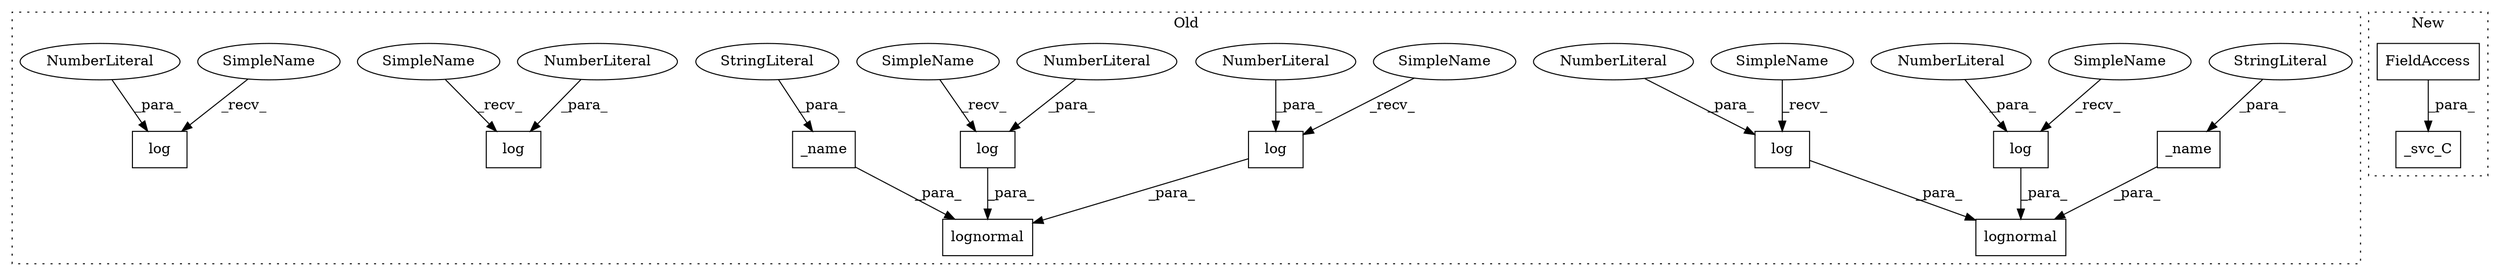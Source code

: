 digraph G {
subgraph cluster0 {
1 [label="lognormal" a="32" s="2483,2536" l="10,1" shape="box"];
3 [label="_name" a="32" s="2493,2504" l="6,1" shape="box"];
4 [label="log" a="32" s="2512,2521" l="4,1" shape="box"];
5 [label="NumberLiteral" a="34" s="2516" l="5" shape="ellipse"];
6 [label="log" a="32" s="2529,2535" l="4,1" shape="box"];
7 [label="NumberLiteral" a="34" s="2533" l="2" shape="ellipse"];
8 [label="log" a="32" s="2359,2366" l="4,1" shape="box"];
9 [label="NumberLiteral" a="34" s="2363" l="3" shape="ellipse"];
10 [label="lognormal" a="32" s="2317,2367" l="10,1" shape="box"];
11 [label="_name" a="32" s="2327,2336" l="6,1" shape="box"];
12 [label="log" a="32" s="2344,2351" l="4,1" shape="box"];
13 [label="NumberLiteral" a="34" s="2348" l="3" shape="ellipse"];
14 [label="StringLiteral" a="45" s="2499" l="5" shape="ellipse"];
15 [label="StringLiteral" a="45" s="2333" l="3" shape="ellipse"];
16 [label="log" a="32" s="2638,2645" l="4,1" shape="box"];
17 [label="NumberLiteral" a="34" s="2642" l="3" shape="ellipse"];
18 [label="log" a="32" s="2653,2662" l="4,1" shape="box"];
19 [label="NumberLiteral" a="34" s="2657" l="5" shape="ellipse"];
21 [label="SimpleName" a="42" s="2523" l="5" shape="ellipse"];
22 [label="SimpleName" a="42" s="2338" l="5" shape="ellipse"];
23 [label="SimpleName" a="42" s="2632" l="5" shape="ellipse"];
24 [label="SimpleName" a="42" s="2506" l="5" shape="ellipse"];
25 [label="SimpleName" a="42" s="2647" l="5" shape="ellipse"];
26 [label="SimpleName" a="42" s="2353" l="5" shape="ellipse"];
label = "Old";
style="dotted";
}
subgraph cluster1 {
2 [label="_svc_C" a="32" s="2964,2975" l="7,1" shape="box"];
20 [label="FieldAccess" a="22" s="2971" l="4" shape="box"];
label = "New";
style="dotted";
}
3 -> 1 [label="_para_"];
4 -> 1 [label="_para_"];
5 -> 4 [label="_para_"];
6 -> 1 [label="_para_"];
7 -> 6 [label="_para_"];
8 -> 10 [label="_para_"];
9 -> 8 [label="_para_"];
11 -> 10 [label="_para_"];
12 -> 10 [label="_para_"];
13 -> 12 [label="_para_"];
14 -> 3 [label="_para_"];
15 -> 11 [label="_para_"];
17 -> 16 [label="_para_"];
19 -> 18 [label="_para_"];
20 -> 2 [label="_para_"];
21 -> 6 [label="_recv_"];
22 -> 12 [label="_recv_"];
23 -> 16 [label="_recv_"];
24 -> 4 [label="_recv_"];
25 -> 18 [label="_recv_"];
26 -> 8 [label="_recv_"];
}